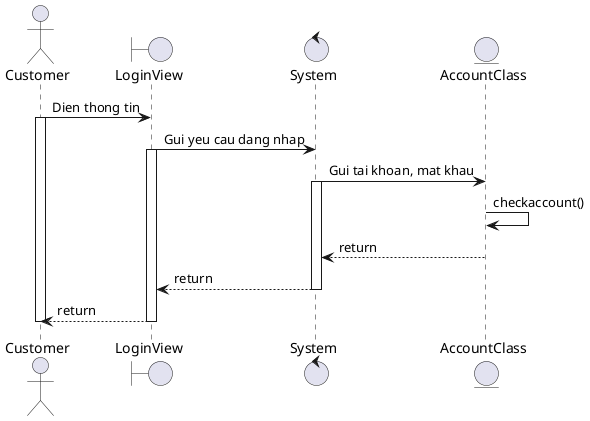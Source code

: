 @startuml
actor       Customer    as 1
boundary    LoginView    as 2
control     System     as 3
entity      AccountClass     as 4

1 -> 2 : Dien thong tin
activate 1
2 -> 3 : Gui yeu cau dang nhap
activate 2
3 -> 4 : Gui tai khoan, mat khau
activate 3
4 -> 4 : checkaccount()
4--> 3 : return 
3--> 2 : return
deactivate 3
2-->1 : return
deactivate 2
deactivate 1
@enduml